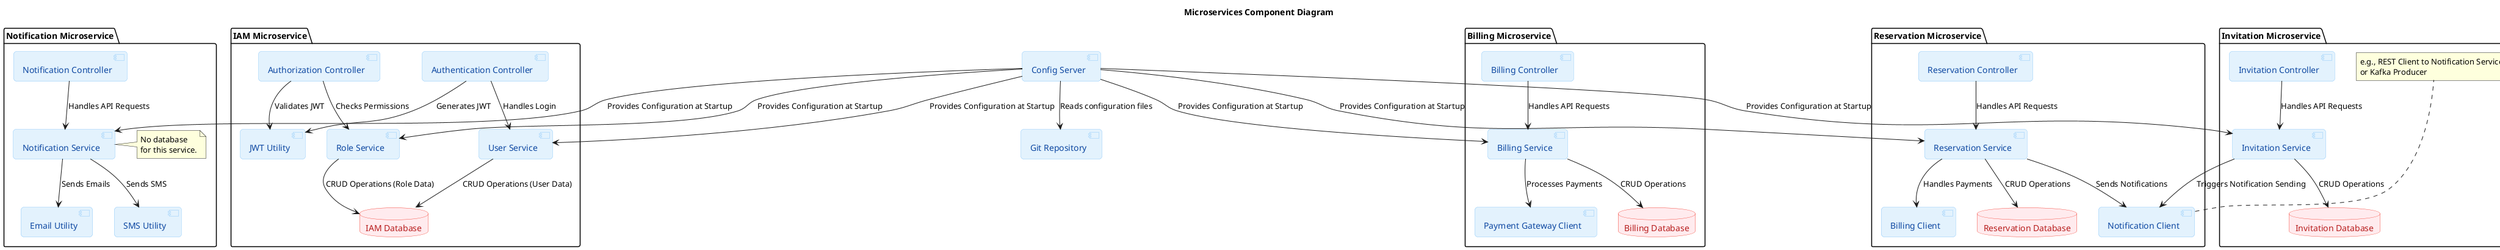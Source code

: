@startuml
title Microservices Component Diagram

' Style des composants
skinparam component {
  BackgroundColor #E3F2FD
  BorderColor #90CAF9
  FontColor #0D47A1
  RoundCorner 10
}

' Style des bases de données
skinparam database {
  BackgroundColor #FFEBEE
  BorderColor #F44336
  FontColor #B71C1C
  RoundCorner 10
}

' Style des flèches pour les rendre plus droites
skinparam arrow {
  linetype ortho
}

' Définition du Config Server (unique)
component "Config Server" as configServer
component "Git Repository" as gitRepo
configServer --> gitRepo : Reads configuration files

' IAM Microservice
package "IAM Microservice" {
  component "Authentication Controller" as authController
  component "Authorization Controller" as authzController
  component "User Service" as userService
  component "Role Service" as roleService
  component "JWT Utility" as jwtUtility
  database "IAM Database" as iamdb

  authController --> userService : Handles Login
  authController --> jwtUtility : Generates JWT
  authzController --> jwtUtility : Validates JWT
  authzController --> roleService : Checks Permissions
  userService --> iamdb : CRUD Operations (User Data)
  roleService --> iamdb : CRUD Operations (Role Data)
  configServer --> userService : Provides Configuration at Startup
  configServer --> roleService : Provides Configuration at Startup
}

' Reservation Microservice
package "Reservation Microservice" {
  component "Reservation Controller" as reservationController
  component "Reservation Service" as reservationService
  component "Notification Client" as notificationClient
  component "Billing Client" as billingClient
  database "Reservation Database" as reservationdb

  reservationController --> reservationService : Handles API Requests
  reservationService --> reservationdb : CRUD Operations
  reservationService --> notificationClient : Sends Notifications
  reservationService --> billingClient : Handles Payments
  configServer --> reservationService : Provides Configuration at Startup
}

' Notification Microservice
package "Notification Microservice" {
  component "Notification Controller" as notificationController
  component "Notification Service" as notificationService
  component "Email Utility" as emailUtility
  component "SMS Utility" as smsUtility

  notificationController --> notificationService : Handles API Requests
  notificationService --> emailUtility : Sends Emails
  notificationService --> smsUtility : Sends SMS
  configServer --> notificationService : Provides Configuration at Startup

  note right of notificationService
  No database
  for this service.
  end note
}

' Invitation Microservice
package "Invitation Microservice" {
  component "Invitation Controller" as invitationController
  component "Invitation Service" as invitationService
  component "Notification Client" as notificationClient
  database "Invitation Database" as invitationdb

  invitationController --> invitationService : Handles API Requests
  invitationService --> invitationdb : CRUD Operations
  invitationService --> notificationClient : Triggers Notification Sending
  configServer --> invitationService : Provides Configuration at Startup

  note right of notificationClient
  e.g., REST Client to Notification Service
  or Kafka Producer
  end note
}

' Billing Microservice
package "Billing Microservice" {
  component "Billing Controller" as billingController
  component "Billing Service" as billingService
  component "Payment Gateway Client" as paymentGatewayClient
  database "Billing Database" as billingdb

  billingController --> billingService : Handles API Requests
  billingService --> billingdb : CRUD Operations
  billingService --> paymentGatewayClient : Processes Payments
  configServer --> billingService : Provides Configuration at Startup
}

@enduml
